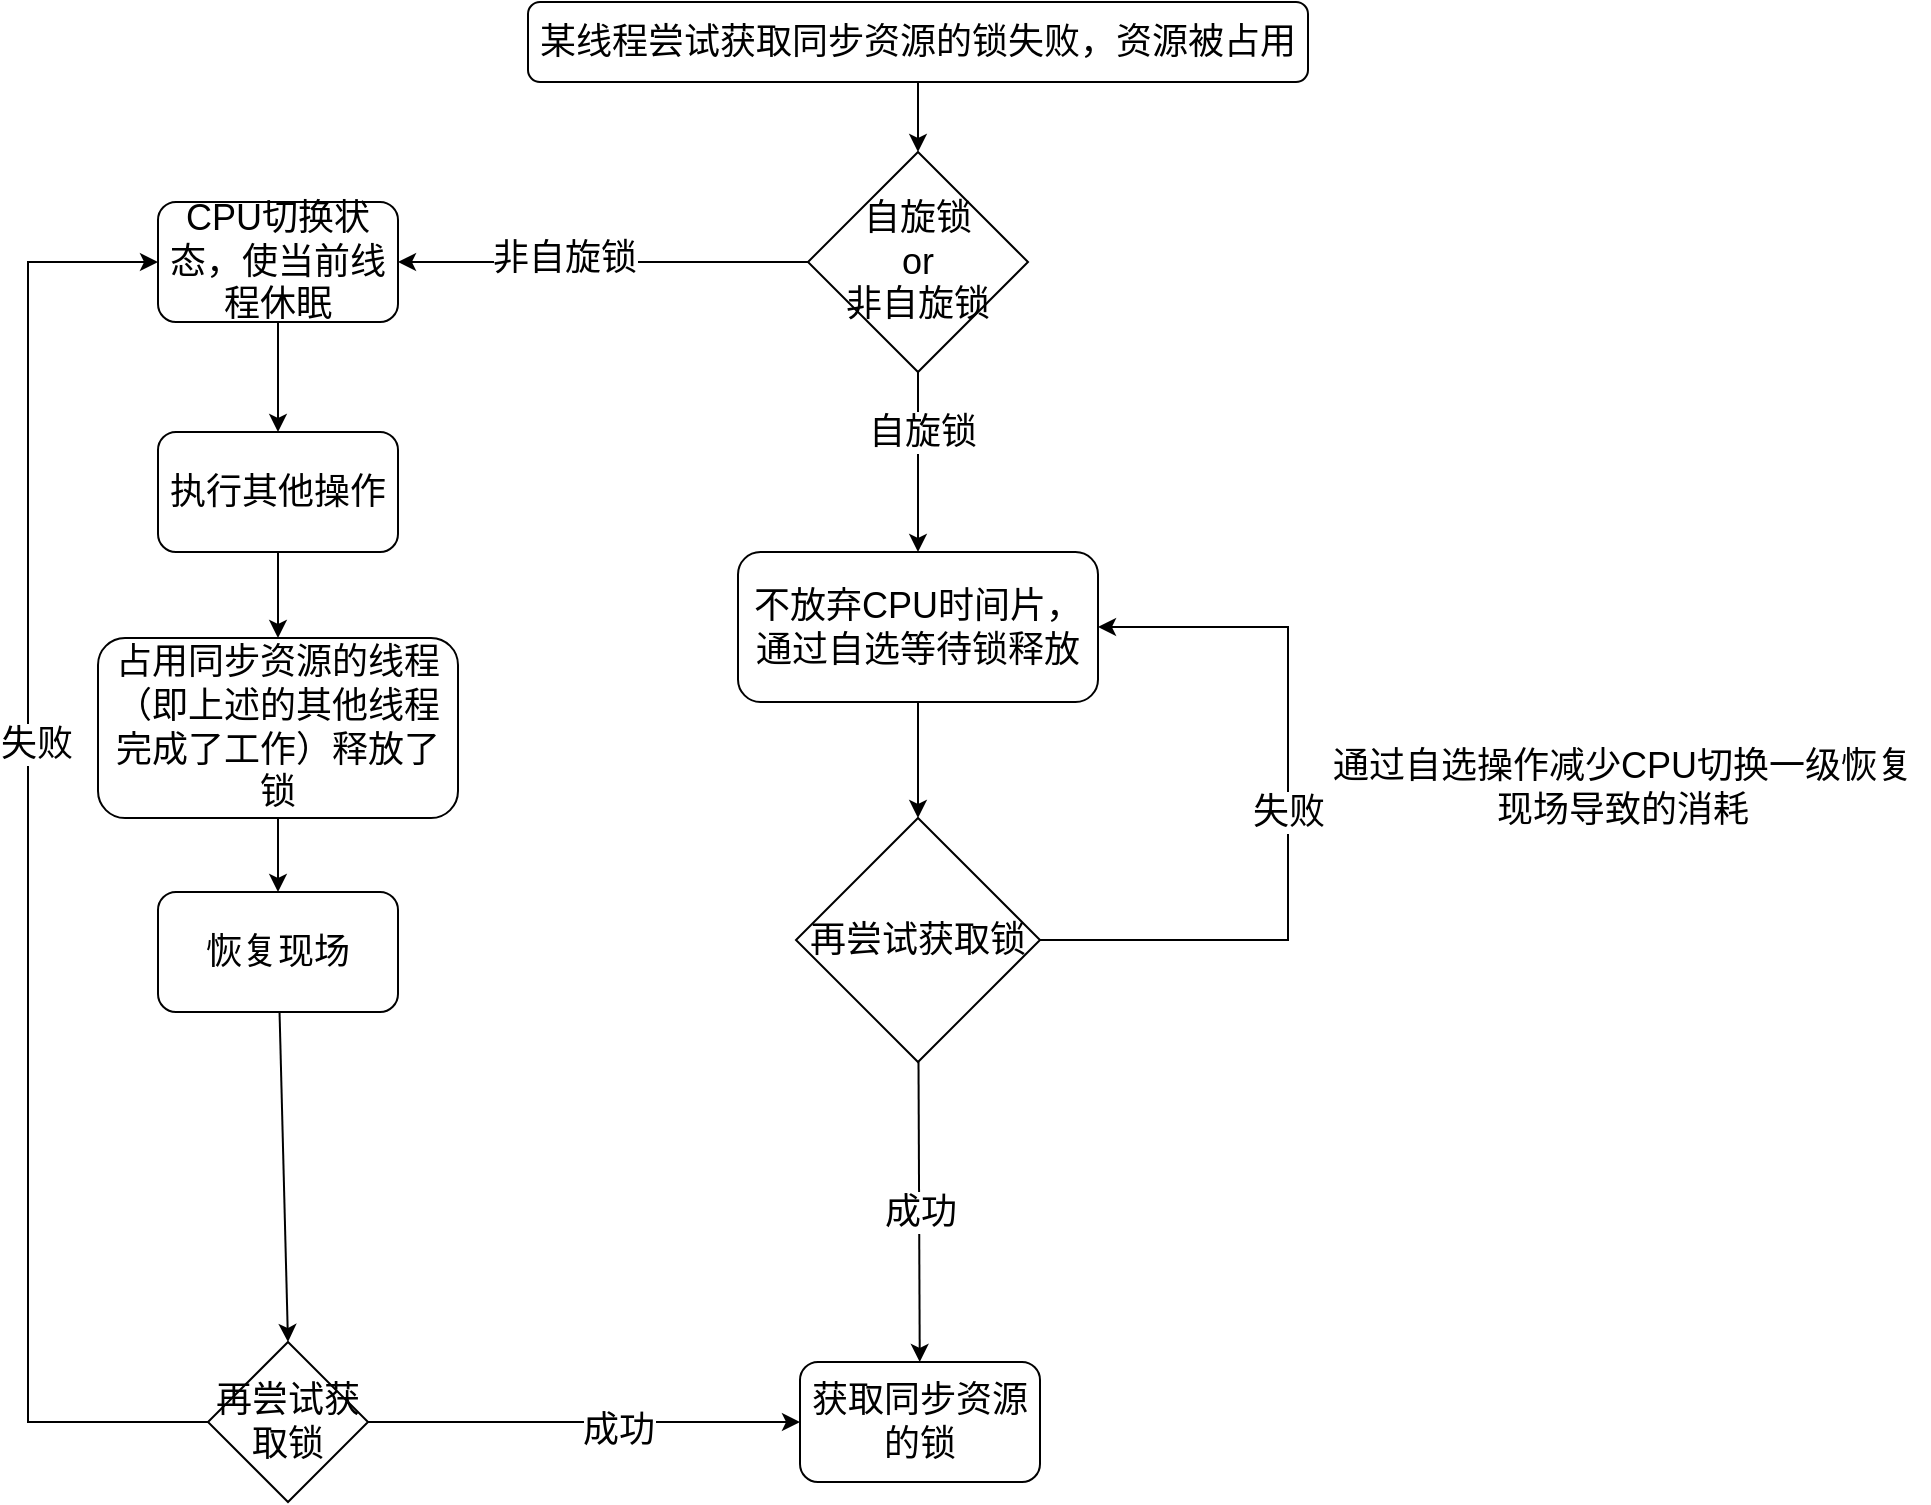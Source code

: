 <mxfile version="20.8.18" type="github">
  <diagram name="第 1 页" id="VOT-0JcvCiHKOIo_rCWC">
    <mxGraphModel dx="2390" dy="1273" grid="1" gridSize="10" guides="1" tooltips="1" connect="1" arrows="1" fold="1" page="1" pageScale="1" pageWidth="827" pageHeight="583" math="0" shadow="0">
      <root>
        <mxCell id="0" />
        <mxCell id="1" parent="0" />
        <mxCell id="fdQrPmKFKi0tOnAgP_fk-1" value="" style="rounded=0;orthogonalLoop=1;jettySize=auto;html=1;fontSize=18;" edge="1" parent="1" source="fdQrPmKFKi0tOnAgP_fk-2" target="fdQrPmKFKi0tOnAgP_fk-7">
          <mxGeometry relative="1" as="geometry" />
        </mxCell>
        <mxCell id="fdQrPmKFKi0tOnAgP_fk-2" value="某线程尝试获取同步资源的锁失败，资源被占用" style="rounded=1;whiteSpace=wrap;html=1;fontSize=18;" vertex="1" parent="1">
          <mxGeometry x="390" y="130" width="390" height="40" as="geometry" />
        </mxCell>
        <mxCell id="fdQrPmKFKi0tOnAgP_fk-3" style="edgeStyle=none;rounded=0;orthogonalLoop=1;jettySize=auto;html=1;fontSize=18;" edge="1" parent="1" source="fdQrPmKFKi0tOnAgP_fk-7" target="fdQrPmKFKi0tOnAgP_fk-22">
          <mxGeometry relative="1" as="geometry" />
        </mxCell>
        <mxCell id="fdQrPmKFKi0tOnAgP_fk-4" value="自旋锁" style="edgeLabel;html=1;align=center;verticalAlign=middle;resizable=0;points=[];fontSize=18;" vertex="1" connectable="0" parent="fdQrPmKFKi0tOnAgP_fk-3">
          <mxGeometry x="-0.331" y="2" relative="1" as="geometry">
            <mxPoint as="offset" />
          </mxGeometry>
        </mxCell>
        <mxCell id="fdQrPmKFKi0tOnAgP_fk-5" style="rounded=0;orthogonalLoop=1;jettySize=auto;html=1;fontSize=18;" edge="1" parent="1" source="fdQrPmKFKi0tOnAgP_fk-7" target="fdQrPmKFKi0tOnAgP_fk-9">
          <mxGeometry relative="1" as="geometry" />
        </mxCell>
        <mxCell id="fdQrPmKFKi0tOnAgP_fk-6" value="非自旋锁" style="edgeLabel;html=1;align=center;verticalAlign=middle;resizable=0;points=[];fontSize=18;" vertex="1" connectable="0" parent="fdQrPmKFKi0tOnAgP_fk-5">
          <mxGeometry x="0.193" y="-2" relative="1" as="geometry">
            <mxPoint as="offset" />
          </mxGeometry>
        </mxCell>
        <mxCell id="fdQrPmKFKi0tOnAgP_fk-7" value="自旋锁&lt;br style=&quot;font-size: 18px;&quot;&gt;or&lt;br style=&quot;font-size: 18px;&quot;&gt;非自旋锁" style="rhombus;whiteSpace=wrap;html=1;fontSize=18;" vertex="1" parent="1">
          <mxGeometry x="530" y="205" width="110" height="110" as="geometry" />
        </mxCell>
        <mxCell id="fdQrPmKFKi0tOnAgP_fk-8" style="edgeStyle=none;rounded=0;orthogonalLoop=1;jettySize=auto;html=1;entryX=0.5;entryY=0;entryDx=0;entryDy=0;fontSize=18;" edge="1" parent="1" source="fdQrPmKFKi0tOnAgP_fk-9" target="fdQrPmKFKi0tOnAgP_fk-11">
          <mxGeometry relative="1" as="geometry" />
        </mxCell>
        <mxCell id="fdQrPmKFKi0tOnAgP_fk-9" value="CPU切换状态，使当前线程休眠" style="rounded=1;whiteSpace=wrap;html=1;fontSize=18;" vertex="1" parent="1">
          <mxGeometry x="205" y="230" width="120" height="60" as="geometry" />
        </mxCell>
        <mxCell id="fdQrPmKFKi0tOnAgP_fk-10" style="edgeStyle=none;rounded=0;orthogonalLoop=1;jettySize=auto;html=1;entryX=0.5;entryY=0;entryDx=0;entryDy=0;fontSize=18;" edge="1" parent="1" source="fdQrPmKFKi0tOnAgP_fk-11" target="fdQrPmKFKi0tOnAgP_fk-13">
          <mxGeometry relative="1" as="geometry" />
        </mxCell>
        <mxCell id="fdQrPmKFKi0tOnAgP_fk-11" value="执行其他操作" style="rounded=1;whiteSpace=wrap;html=1;fontSize=18;" vertex="1" parent="1">
          <mxGeometry x="205" y="345" width="120" height="60" as="geometry" />
        </mxCell>
        <mxCell id="fdQrPmKFKi0tOnAgP_fk-12" style="edgeStyle=none;rounded=0;orthogonalLoop=1;jettySize=auto;html=1;fontSize=18;" edge="1" parent="1" source="fdQrPmKFKi0tOnAgP_fk-13" target="fdQrPmKFKi0tOnAgP_fk-15">
          <mxGeometry relative="1" as="geometry" />
        </mxCell>
        <mxCell id="fdQrPmKFKi0tOnAgP_fk-13" value="占用同步资源的线程（即上述的其他线程完成了工作）释放了锁" style="rounded=1;whiteSpace=wrap;html=1;fontSize=18;" vertex="1" parent="1">
          <mxGeometry x="175" y="448" width="180" height="90" as="geometry" />
        </mxCell>
        <mxCell id="fdQrPmKFKi0tOnAgP_fk-14" style="edgeStyle=none;rounded=0;orthogonalLoop=1;jettySize=auto;html=1;entryX=0.5;entryY=0;entryDx=0;entryDy=0;fontSize=18;" edge="1" parent="1" source="fdQrPmKFKi0tOnAgP_fk-15" target="fdQrPmKFKi0tOnAgP_fk-20">
          <mxGeometry relative="1" as="geometry" />
        </mxCell>
        <mxCell id="fdQrPmKFKi0tOnAgP_fk-15" value="恢复现场" style="rounded=1;whiteSpace=wrap;html=1;fontSize=18;" vertex="1" parent="1">
          <mxGeometry x="205" y="575" width="120" height="60" as="geometry" />
        </mxCell>
        <mxCell id="fdQrPmKFKi0tOnAgP_fk-16" style="edgeStyle=none;rounded=0;orthogonalLoop=1;jettySize=auto;html=1;entryX=0;entryY=0.5;entryDx=0;entryDy=0;fontSize=18;" edge="1" parent="1" source="fdQrPmKFKi0tOnAgP_fk-20" target="fdQrPmKFKi0tOnAgP_fk-26">
          <mxGeometry relative="1" as="geometry" />
        </mxCell>
        <mxCell id="fdQrPmKFKi0tOnAgP_fk-17" value="成功" style="edgeLabel;html=1;align=center;verticalAlign=middle;resizable=0;points=[];fontSize=18;" vertex="1" connectable="0" parent="fdQrPmKFKi0tOnAgP_fk-16">
          <mxGeometry x="0.167" y="-4" relative="1" as="geometry">
            <mxPoint x="-1" as="offset" />
          </mxGeometry>
        </mxCell>
        <mxCell id="fdQrPmKFKi0tOnAgP_fk-18" style="edgeStyle=elbowEdgeStyle;rounded=0;orthogonalLoop=1;jettySize=auto;html=1;fontSize=18;" edge="1" parent="1" source="fdQrPmKFKi0tOnAgP_fk-20" target="fdQrPmKFKi0tOnAgP_fk-9">
          <mxGeometry relative="1" as="geometry">
            <Array as="points">
              <mxPoint x="140" y="480" />
            </Array>
          </mxGeometry>
        </mxCell>
        <mxCell id="fdQrPmKFKi0tOnAgP_fk-19" value="失败" style="edgeLabel;html=1;align=center;verticalAlign=middle;resizable=0;points=[];fontSize=18;" vertex="1" connectable="0" parent="fdQrPmKFKi0tOnAgP_fk-18">
          <mxGeometry x="0.169" y="-4" relative="1" as="geometry">
            <mxPoint as="offset" />
          </mxGeometry>
        </mxCell>
        <mxCell id="fdQrPmKFKi0tOnAgP_fk-20" value="再尝试获取锁" style="rhombus;whiteSpace=wrap;html=1;fontSize=18;" vertex="1" parent="1">
          <mxGeometry x="230" y="800" width="80" height="80" as="geometry" />
        </mxCell>
        <mxCell id="fdQrPmKFKi0tOnAgP_fk-21" style="edgeStyle=none;rounded=0;orthogonalLoop=1;jettySize=auto;html=1;fontSize=18;" edge="1" parent="1" source="fdQrPmKFKi0tOnAgP_fk-22" target="fdQrPmKFKi0tOnAgP_fk-25">
          <mxGeometry relative="1" as="geometry" />
        </mxCell>
        <mxCell id="fdQrPmKFKi0tOnAgP_fk-22" value="不放弃CPU时间片，通过自选等待锁释放" style="rounded=1;whiteSpace=wrap;html=1;fontSize=18;" vertex="1" parent="1">
          <mxGeometry x="495" y="405" width="180" height="75" as="geometry" />
        </mxCell>
        <mxCell id="fdQrPmKFKi0tOnAgP_fk-23" value="成功" style="edgeStyle=none;rounded=0;orthogonalLoop=1;jettySize=auto;html=1;fontSize=18;" edge="1" parent="1" source="fdQrPmKFKi0tOnAgP_fk-25" target="fdQrPmKFKi0tOnAgP_fk-26">
          <mxGeometry relative="1" as="geometry" />
        </mxCell>
        <mxCell id="fdQrPmKFKi0tOnAgP_fk-24" value="失败" style="edgeStyle=orthogonalEdgeStyle;rounded=0;orthogonalLoop=1;jettySize=auto;html=1;fontSize=18;" edge="1" parent="1" source="fdQrPmKFKi0tOnAgP_fk-25" target="fdQrPmKFKi0tOnAgP_fk-22">
          <mxGeometry relative="1" as="geometry">
            <Array as="points">
              <mxPoint x="770" y="599.0" />
              <mxPoint x="770" y="442.5" />
            </Array>
          </mxGeometry>
        </mxCell>
        <mxCell id="fdQrPmKFKi0tOnAgP_fk-25" value="再尝试获取锁" style="rhombus;whiteSpace=wrap;html=1;fontSize=18;" vertex="1" parent="1">
          <mxGeometry x="524" y="538" width="122" height="122" as="geometry" />
        </mxCell>
        <mxCell id="fdQrPmKFKi0tOnAgP_fk-26" value="获取同步资源的锁" style="rounded=1;whiteSpace=wrap;html=1;fontSize=18;" vertex="1" parent="1">
          <mxGeometry x="526" y="810" width="120" height="60" as="geometry" />
        </mxCell>
        <mxCell id="fdQrPmKFKi0tOnAgP_fk-27" value="通过自选操作减少CPU切换一级恢复现场导致的消耗" style="text;html=1;strokeColor=none;fillColor=none;align=center;verticalAlign=middle;whiteSpace=wrap;rounded=0;fontSize=18;" vertex="1" parent="1">
          <mxGeometry x="785" y="508" width="305" height="30" as="geometry" />
        </mxCell>
      </root>
    </mxGraphModel>
  </diagram>
</mxfile>
